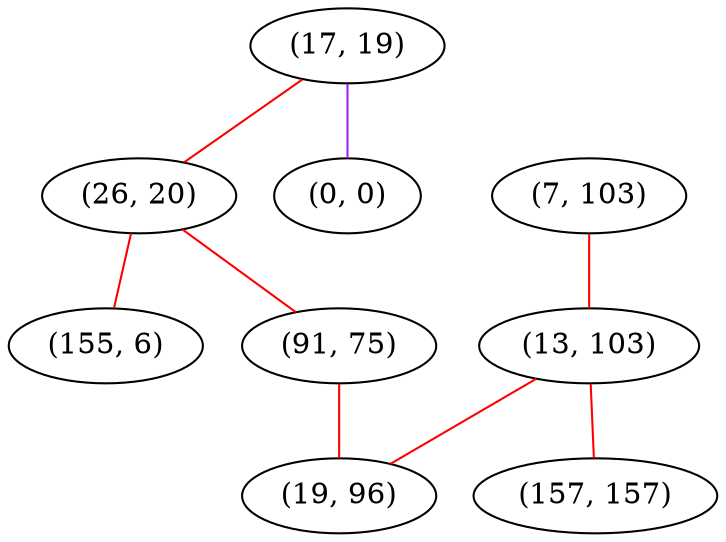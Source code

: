 graph "" {
"(17, 19)";
"(26, 20)";
"(7, 103)";
"(155, 6)";
"(13, 103)";
"(91, 75)";
"(19, 96)";
"(0, 0)";
"(157, 157)";
"(17, 19)" -- "(0, 0)"  [color=purple, key=0, weight=4];
"(17, 19)" -- "(26, 20)"  [color=red, key=0, weight=1];
"(26, 20)" -- "(91, 75)"  [color=red, key=0, weight=1];
"(26, 20)" -- "(155, 6)"  [color=red, key=0, weight=1];
"(7, 103)" -- "(13, 103)"  [color=red, key=0, weight=1];
"(13, 103)" -- "(19, 96)"  [color=red, key=0, weight=1];
"(13, 103)" -- "(157, 157)"  [color=red, key=0, weight=1];
"(91, 75)" -- "(19, 96)"  [color=red, key=0, weight=1];
}
